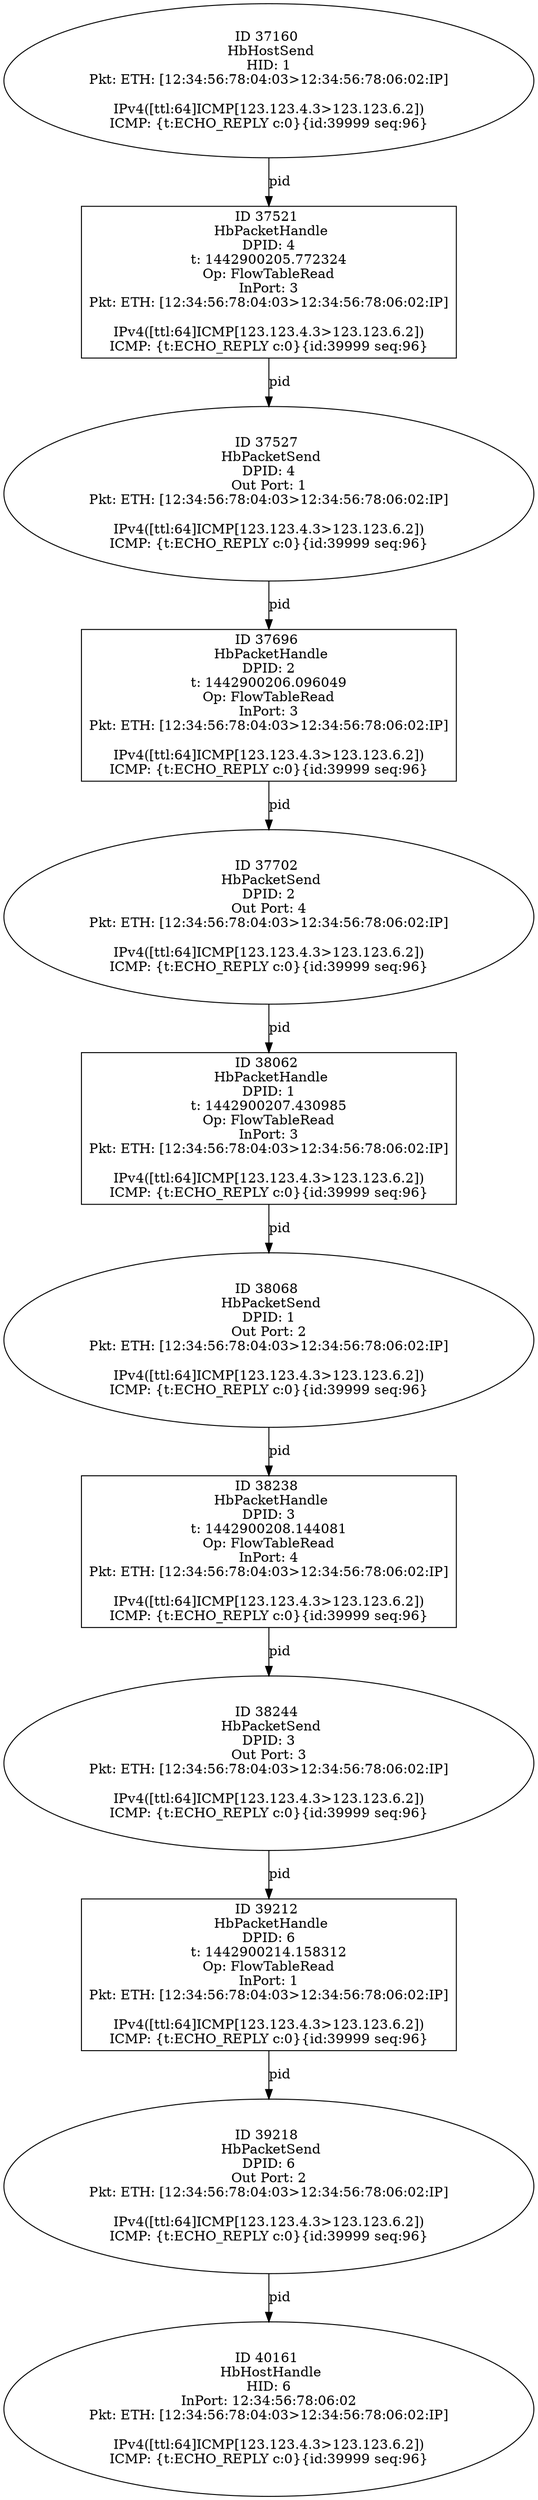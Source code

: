 strict digraph G {
37696 [shape=box, event=<hb_events.HbPacketHandle object at 0x10fce28d0>, label="ID 37696 
 HbPacketHandle
DPID: 2
t: 1442900206.096049
Op: FlowTableRead
InPort: 3
Pkt: ETH: [12:34:56:78:04:03>12:34:56:78:06:02:IP]

IPv4([ttl:64]ICMP[123.123.4.3>123.123.6.2])
ICMP: {t:ECHO_REPLY c:0}{id:39999 seq:96}"];
40161 [shape=oval, event=<hb_events.HbHostHandle object at 0x11087dfd0>, label="ID 40161 
 HbHostHandle
HID: 6
InPort: 12:34:56:78:06:02
Pkt: ETH: [12:34:56:78:04:03>12:34:56:78:06:02:IP]

IPv4([ttl:64]ICMP[123.123.4.3>123.123.6.2])
ICMP: {t:ECHO_REPLY c:0}{id:39999 seq:96}"];
38244 [shape=oval, event=<hb_events.HbPacketSend object at 0x110144390>, label="ID 38244 
 HbPacketSend
DPID: 3
Out Port: 3
Pkt: ETH: [12:34:56:78:04:03>12:34:56:78:06:02:IP]

IPv4([ttl:64]ICMP[123.123.4.3>123.123.6.2])
ICMP: {t:ECHO_REPLY c:0}{id:39999 seq:96}"];
37702 [shape=oval, event=<hb_events.HbPacketSend object at 0x10fcdfc90>, label="ID 37702 
 HbPacketSend
DPID: 2
Out Port: 4
Pkt: ETH: [12:34:56:78:04:03>12:34:56:78:06:02:IP]

IPv4([ttl:64]ICMP[123.123.4.3>123.123.6.2])
ICMP: {t:ECHO_REPLY c:0}{id:39999 seq:96}"];
37160 [shape=oval, event=<hb_events.HbHostSend object at 0x10fa2b910>, label="ID 37160 
 HbHostSend
HID: 1
Pkt: ETH: [12:34:56:78:04:03>12:34:56:78:06:02:IP]

IPv4([ttl:64]ICMP[123.123.4.3>123.123.6.2])
ICMP: {t:ECHO_REPLY c:0}{id:39999 seq:96}"];
39212 [shape=box, event=<hb_events.HbPacketHandle object at 0x11065e350>, label="ID 39212 
 HbPacketHandle
DPID: 6
t: 1442900214.158312
Op: FlowTableRead
InPort: 1
Pkt: ETH: [12:34:56:78:04:03>12:34:56:78:06:02:IP]

IPv4([ttl:64]ICMP[123.123.4.3>123.123.6.2])
ICMP: {t:ECHO_REPLY c:0}{id:39999 seq:96}"];
38062 [shape=box, event=<hb_events.HbPacketHandle object at 0x11001e290>, label="ID 38062 
 HbPacketHandle
DPID: 1
t: 1442900207.430985
Op: FlowTableRead
InPort: 3
Pkt: ETH: [12:34:56:78:04:03>12:34:56:78:06:02:IP]

IPv4([ttl:64]ICMP[123.123.4.3>123.123.6.2])
ICMP: {t:ECHO_REPLY c:0}{id:39999 seq:96}"];
37521 [shape=box, event=<hb_events.HbPacketHandle object at 0x10fc241d0>, label="ID 37521 
 HbPacketHandle
DPID: 4
t: 1442900205.772324
Op: FlowTableRead
InPort: 3
Pkt: ETH: [12:34:56:78:04:03>12:34:56:78:06:02:IP]

IPv4([ttl:64]ICMP[123.123.4.3>123.123.6.2])
ICMP: {t:ECHO_REPLY c:0}{id:39999 seq:96}"];
39218 [shape=oval, event=<hb_events.HbPacketSend object at 0x11065e7d0>, label="ID 39218 
 HbPacketSend
DPID: 6
Out Port: 2
Pkt: ETH: [12:34:56:78:04:03>12:34:56:78:06:02:IP]

IPv4([ttl:64]ICMP[123.123.4.3>123.123.6.2])
ICMP: {t:ECHO_REPLY c:0}{id:39999 seq:96}"];
38068 [shape=oval, event=<hb_events.HbPacketSend object at 0x11001e890>, label="ID 38068 
 HbPacketSend
DPID: 1
Out Port: 2
Pkt: ETH: [12:34:56:78:04:03>12:34:56:78:06:02:IP]

IPv4([ttl:64]ICMP[123.123.4.3>123.123.6.2])
ICMP: {t:ECHO_REPLY c:0}{id:39999 seq:96}"];
37527 [shape=oval, event=<hb_events.HbPacketSend object at 0x10fc39dd0>, label="ID 37527 
 HbPacketSend
DPID: 4
Out Port: 1
Pkt: ETH: [12:34:56:78:04:03>12:34:56:78:06:02:IP]

IPv4([ttl:64]ICMP[123.123.4.3>123.123.6.2])
ICMP: {t:ECHO_REPLY c:0}{id:39999 seq:96}"];
38238 [shape=box, event=<hb_events.HbPacketHandle object at 0x11011bd10>, label="ID 38238 
 HbPacketHandle
DPID: 3
t: 1442900208.144081
Op: FlowTableRead
InPort: 4
Pkt: ETH: [12:34:56:78:04:03>12:34:56:78:06:02:IP]

IPv4([ttl:64]ICMP[123.123.4.3>123.123.6.2])
ICMP: {t:ECHO_REPLY c:0}{id:39999 seq:96}"];
37696 -> 37702  [rel=pid, label=pid];
38244 -> 39212  [rel=pid, label=pid];
37702 -> 38062  [rel=pid, label=pid];
37160 -> 37521  [rel=pid, label=pid];
39212 -> 39218  [rel=pid, label=pid];
38062 -> 38068  [rel=pid, label=pid];
37521 -> 37527  [rel=pid, label=pid];
39218 -> 40161  [rel=pid, label=pid];
38068 -> 38238  [rel=pid, label=pid];
37527 -> 37696  [rel=pid, label=pid];
38238 -> 38244  [rel=pid, label=pid];
}
